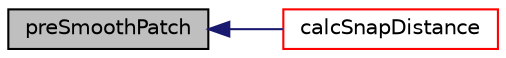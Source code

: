 digraph "preSmoothPatch"
{
  bgcolor="transparent";
  edge [fontname="Helvetica",fontsize="10",labelfontname="Helvetica",labelfontsize="10"];
  node [fontname="Helvetica",fontsize="10",shape=record];
  rankdir="LR";
  Node1 [label="preSmoothPatch",height=0.2,width=0.4,color="black", fillcolor="grey75", style="filled", fontcolor="black"];
  Node1 -> Node2 [dir="back",color="midnightblue",fontsize="10",style="solid",fontname="Helvetica"];
  Node2 [label="calcSnapDistance",height=0.2,width=0.4,color="red",URL="$a00089.html#afd4d0bc8076355e778a983cde07f58af",tooltip="Calculate edge length per patch point. "];
}
